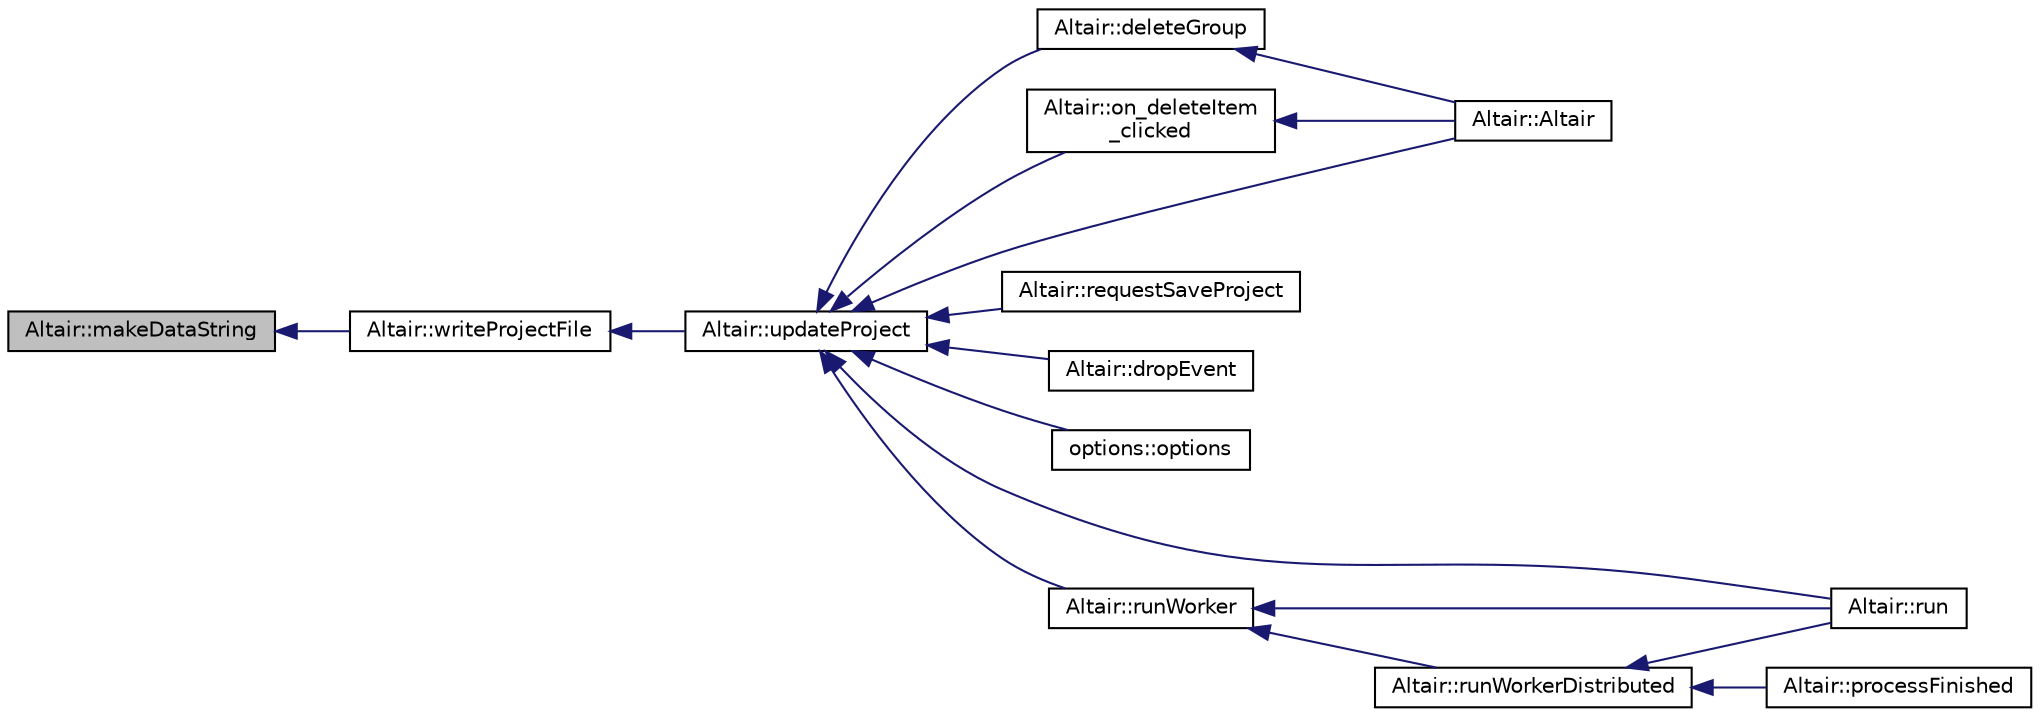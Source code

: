 digraph "Altair::makeDataString"
{
 // INTERACTIVE_SVG=YES
  edge [fontname="Helvetica",fontsize="10",labelfontname="Helvetica",labelfontsize="10"];
  node [fontname="Helvetica",fontsize="10",shape=record];
  rankdir="LR";
  Node348 [label="Altair::makeDataString",height=0.2,width=0.4,color="black", fillcolor="grey75", style="filled", fontcolor="black"];
  Node348 -> Node349 [dir="back",color="midnightblue",fontsize="10",style="solid",fontname="Helvetica"];
  Node349 [label="Altair::writeProjectFile",height=0.2,width=0.4,color="black", fillcolor="white", style="filled",URL="$class_altair.html#a43120f9909d0284074119529a03df85b",tooltip="Ecrit le projet XML d&#39;extension .alt contenant les références des donnéees de paye. "];
  Node349 -> Node350 [dir="back",color="midnightblue",fontsize="10",style="solid",fontname="Helvetica"];
  Node350 [label="Altair::updateProject",height=0.2,width=0.4,color="black", fillcolor="white", style="filled",URL="$class_altair.html#a2eb0a89c3223b2df1c01d2b3b7d1c0eb",tooltip="Rafraichir le projet .alt après avoir actualisé l&#39;interface. "];
  Node350 -> Node351 [dir="back",color="midnightblue",fontsize="10",style="solid",fontname="Helvetica"];
  Node351 [label="Altair::Altair",height=0.2,width=0.4,color="black", fillcolor="white", style="filled",URL="$class_altair.html#ae0975ced0a36e0ed889ae06043a4df66",tooltip="Constructeur. "];
  Node350 -> Node352 [dir="back",color="midnightblue",fontsize="10",style="solid",fontname="Helvetica"];
  Node352 [label="Altair::deleteGroup",height=0.2,width=0.4,color="black", fillcolor="white", style="filled",URL="$class_altair.html#ab913abfdd0c6fbbceb9a051a4443d5fa",tooltip="Supprimer un onglet central. "];
  Node352 -> Node351 [dir="back",color="midnightblue",fontsize="10",style="solid",fontname="Helvetica"];
  Node350 -> Node353 [dir="back",color="midnightblue",fontsize="10",style="solid",fontname="Helvetica"];
  Node353 [label="Altair::on_deleteItem\l_clicked",height=0.2,width=0.4,color="black", fillcolor="white", style="filled",URL="$class_altair.html#a299584936cc20c9a1451977264eba1f5",tooltip="Ecrase un item d&#39;un onglet donné "];
  Node353 -> Node351 [dir="back",color="midnightblue",fontsize="10",style="solid",fontname="Helvetica"];
  Node350 -> Node354 [dir="back",color="midnightblue",fontsize="10",style="solid",fontname="Helvetica"];
  Node354 [label="Altair::requestSaveProject",height=0.2,width=0.4,color="black", fillcolor="white", style="filled",URL="$class_altair.html#aab5da600c227ac7eb604fa24a9308d26",tooltip="Enregistre le projet .alt en actualisant projectName et l&#39;état de l&#39;interface  . "];
  Node350 -> Node355 [dir="back",color="midnightblue",fontsize="10",style="solid",fontname="Helvetica"];
  Node355 [label="Altair::dropEvent",height=0.2,width=0.4,color="black", fillcolor="white", style="filled",URL="$class_altair.html#a1afa285a65e0bdff4c761ad05ec9f8df",tooltip="Fonction réimplémentée : fin du déplacement de la souris. "];
  Node350 -> Node356 [dir="back",color="midnightblue",fontsize="10",style="solid",fontname="Helvetica"];
  Node356 [label="options::options",height=0.2,width=0.4,color="black", fillcolor="white", style="filled",URL="$classoptions.html#a52a9fb1d5bdb6ed104e700390b8c0208",tooltip="Constructeur de l&#39;onglet correspondant à un pointeur parent vers une instance de la classe Altair..."];
  Node350 -> Node357 [dir="back",color="midnightblue",fontsize="10",style="solid",fontname="Helvetica"];
  Node357 [label="Altair::runWorker",height=0.2,width=0.4,color="black", fillcolor="white", style="filled",URL="$class_altair.html#a08b5e402c9a694af09110afe33219080",tooltip="Construction de la ligne de commande pour des bases de paye dans un répertoire donné ..."];
  Node357 -> Node358 [dir="back",color="midnightblue",fontsize="10",style="solid",fontname="Helvetica"];
  Node358 [label="Altair::runWorkerDistributed",height=0.2,width=0.4,color="black", fillcolor="white", style="filled",URL="$class_altair.html#ae04f2a5771d47bbe2e0cc3a11b72d6bf",tooltip="Parcourt le répertoire en cours du mode distributif, un à chaque appel Exporte l&#39;identification dans ..."];
  Node358 -> Node359 [dir="back",color="midnightblue",fontsize="10",style="solid",fontname="Helvetica"];
  Node359 [label="Altair::run",height=0.2,width=0.4,color="black", fillcolor="white", style="filled",URL="$class_altair.html#a7d10f8ecf4097577885172afb6c2e9c6",tooltip="Lance l&#39;exécution de l&#39;application en ligne de commande lhx. "];
  Node358 -> Node360 [dir="back",color="midnightblue",fontsize="10",style="solid",fontname="Helvetica"];
  Node360 [label="Altair::processFinished",height=0.2,width=0.4,color="black", fillcolor="white", style="filled",URL="$class_altair.html#a16b8035c4383a789cd00b687fb105fe9",tooltip="Traitement de la fin de l&#39;exécution de lhx. "];
  Node357 -> Node359 [dir="back",color="midnightblue",fontsize="10",style="solid",fontname="Helvetica"];
  Node350 -> Node359 [dir="back",color="midnightblue",fontsize="10",style="solid",fontname="Helvetica"];
}
